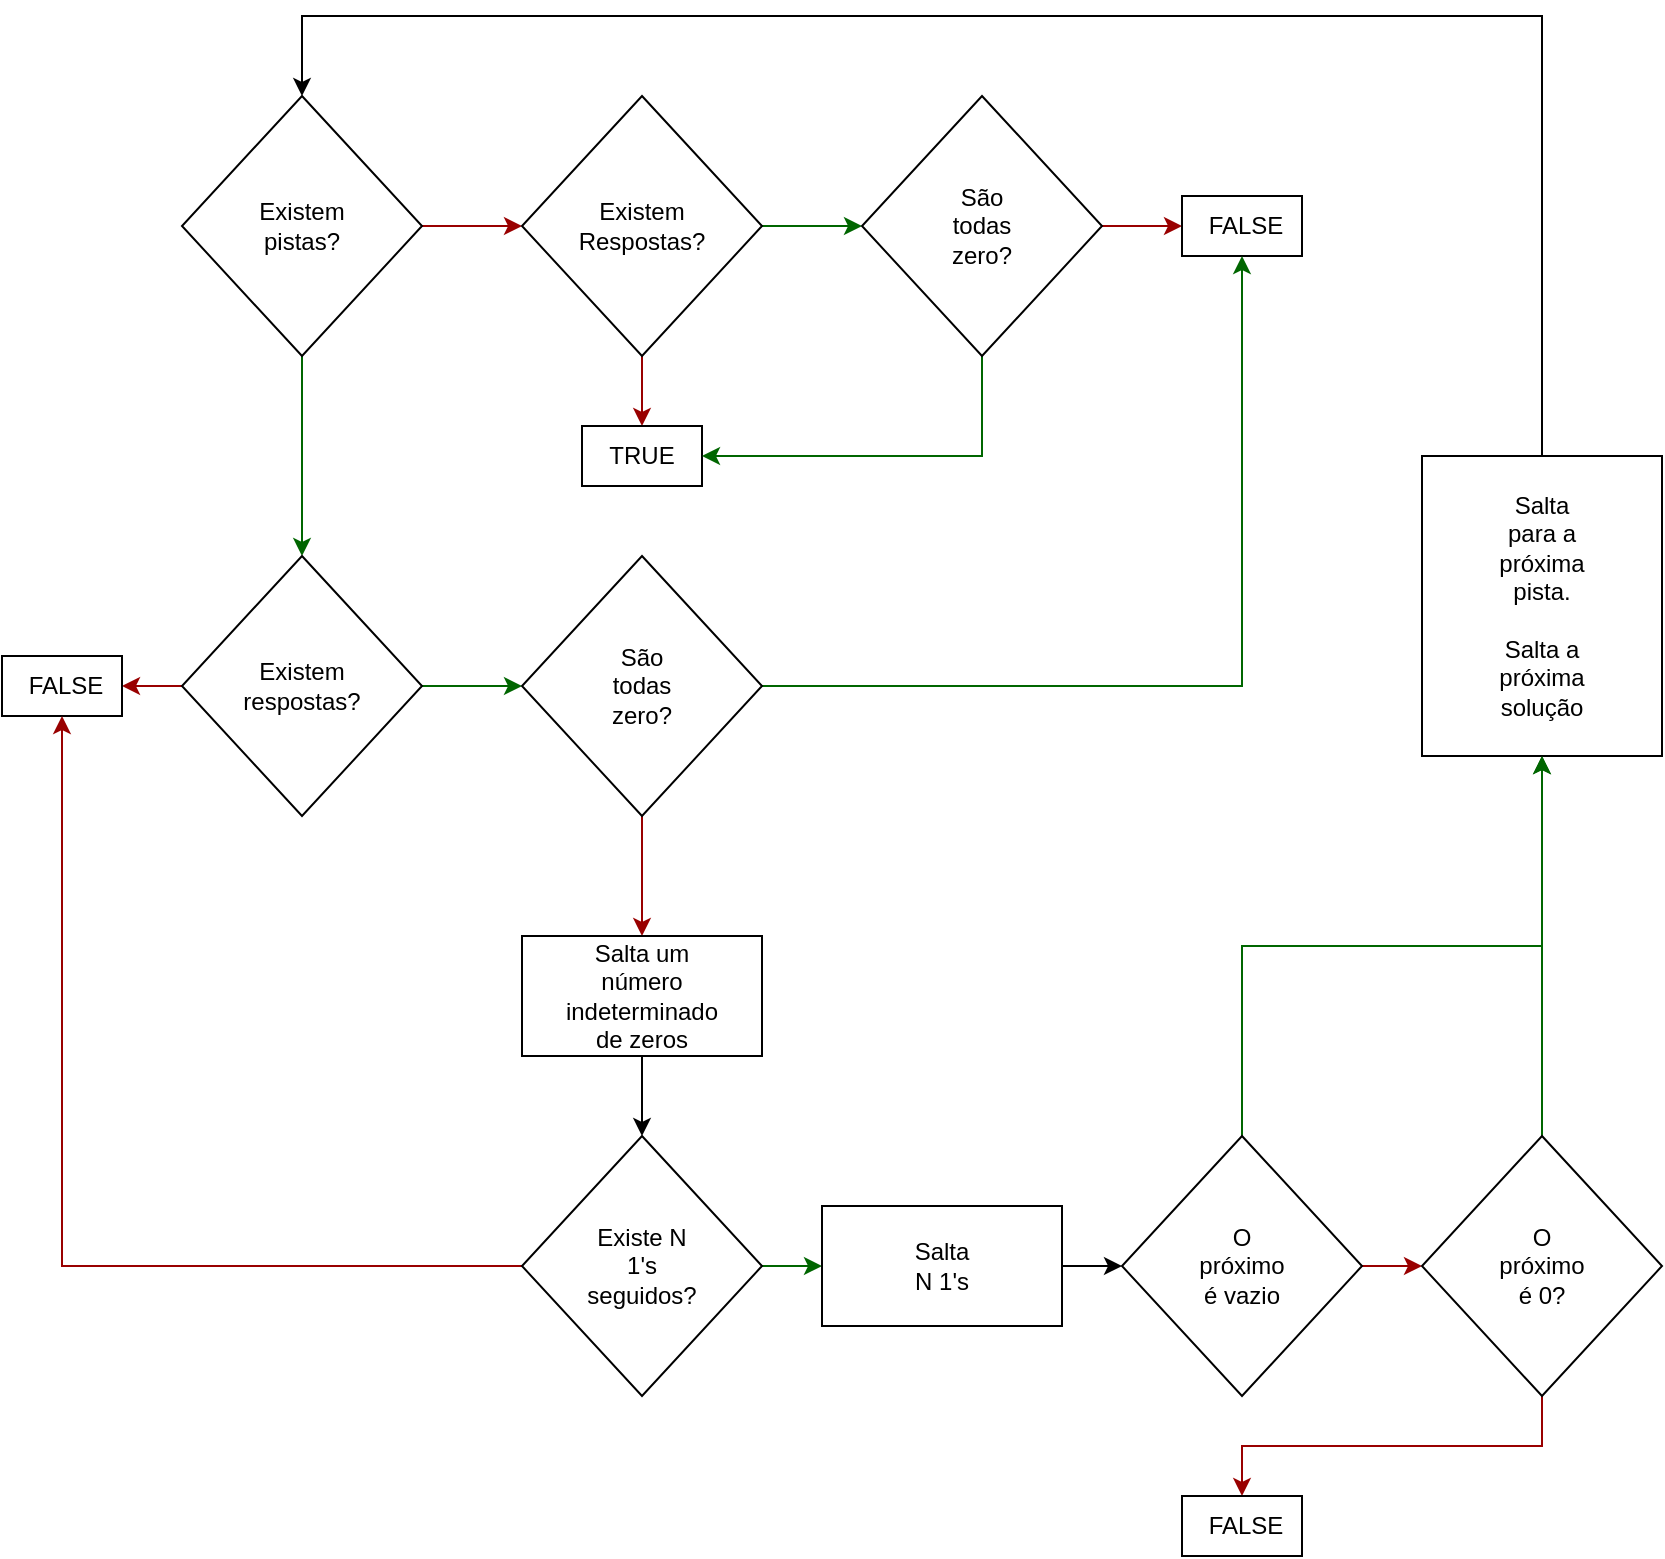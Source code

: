 <mxfile version="12.4.2" type="device" pages="1"><diagram id="DjBI8MRcHd3VPjHaeMRD" name="Page-1"><mxGraphModel dx="1240" dy="734" grid="1" gridSize="10" guides="1" tooltips="1" connect="1" arrows="1" fold="1" page="1" pageScale="1" pageWidth="850" pageHeight="1100" math="0" shadow="0"><root><mxCell id="0"/><mxCell id="1" parent="0"/><mxCell id="_vLdXCtTlKwQhujfzRke-5" style="edgeStyle=orthogonalEdgeStyle;rounded=0;orthogonalLoop=1;jettySize=auto;html=1;exitX=1;exitY=0.5;exitDx=0;exitDy=0;entryX=0;entryY=0.5;entryDx=0;entryDy=0;fillColor=#f8cecc;strokeColor=#990000;" edge="1" parent="1" source="_vLdXCtTlKwQhujfzRke-1" target="_vLdXCtTlKwQhujfzRke-3"><mxGeometry relative="1" as="geometry"/></mxCell><mxCell id="_vLdXCtTlKwQhujfzRke-20" style="edgeStyle=orthogonalEdgeStyle;rounded=0;orthogonalLoop=1;jettySize=auto;html=1;exitX=0.5;exitY=1;exitDx=0;exitDy=0;entryX=0.5;entryY=0;entryDx=0;entryDy=0;strokeColor=#006600;fillColor=#d5e8d4;" edge="1" parent="1" source="_vLdXCtTlKwQhujfzRke-1" target="_vLdXCtTlKwQhujfzRke-18"><mxGeometry relative="1" as="geometry"/></mxCell><mxCell id="_vLdXCtTlKwQhujfzRke-1" value="" style="rhombus;whiteSpace=wrap;html=1;" vertex="1" parent="1"><mxGeometry x="90" y="50" width="120" height="130" as="geometry"/></mxCell><mxCell id="_vLdXCtTlKwQhujfzRke-2" value="Existem pistas?" style="text;html=1;strokeColor=none;fillColor=none;align=center;verticalAlign=middle;whiteSpace=wrap;rounded=0;" vertex="1" parent="1"><mxGeometry x="130" y="105" width="40" height="20" as="geometry"/></mxCell><mxCell id="_vLdXCtTlKwQhujfzRke-8" style="edgeStyle=orthogonalEdgeStyle;rounded=0;orthogonalLoop=1;jettySize=auto;html=1;exitX=0.5;exitY=1;exitDx=0;exitDy=0;entryX=0.5;entryY=0;entryDx=0;entryDy=0;fillColor=#f8cecc;strokeColor=#990000;" edge="1" parent="1" source="_vLdXCtTlKwQhujfzRke-3" target="_vLdXCtTlKwQhujfzRke-6"><mxGeometry relative="1" as="geometry"/></mxCell><mxCell id="_vLdXCtTlKwQhujfzRke-13" style="edgeStyle=orthogonalEdgeStyle;rounded=0;orthogonalLoop=1;jettySize=auto;html=1;exitX=1;exitY=0.5;exitDx=0;exitDy=0;entryX=0;entryY=0.5;entryDx=0;entryDy=0;strokeColor=#006600;fillColor=#d5e8d4;" edge="1" parent="1" source="_vLdXCtTlKwQhujfzRke-3" target="_vLdXCtTlKwQhujfzRke-11"><mxGeometry relative="1" as="geometry"/></mxCell><mxCell id="_vLdXCtTlKwQhujfzRke-3" value="" style="rhombus;whiteSpace=wrap;html=1;" vertex="1" parent="1"><mxGeometry x="260" y="50" width="120" height="130" as="geometry"/></mxCell><mxCell id="_vLdXCtTlKwQhujfzRke-4" value="Existem Respostas?" style="text;html=1;strokeColor=none;fillColor=none;align=center;verticalAlign=middle;whiteSpace=wrap;rounded=0;" vertex="1" parent="1"><mxGeometry x="300" y="105" width="40" height="20" as="geometry"/></mxCell><mxCell id="_vLdXCtTlKwQhujfzRke-6" value="" style="rounded=0;whiteSpace=wrap;html=1;" vertex="1" parent="1"><mxGeometry x="290" y="215" width="60" height="30" as="geometry"/></mxCell><mxCell id="_vLdXCtTlKwQhujfzRke-7" value="TRUE" style="text;html=1;strokeColor=none;fillColor=none;align=center;verticalAlign=middle;whiteSpace=wrap;rounded=0;" vertex="1" parent="1"><mxGeometry x="300" y="220" width="40" height="20" as="geometry"/></mxCell><mxCell id="_vLdXCtTlKwQhujfzRke-14" style="edgeStyle=orthogonalEdgeStyle;rounded=0;orthogonalLoop=1;jettySize=auto;html=1;exitX=0.5;exitY=1;exitDx=0;exitDy=0;entryX=1;entryY=0.5;entryDx=0;entryDy=0;strokeColor=#006600;fillColor=#d5e8d4;" edge="1" parent="1" source="_vLdXCtTlKwQhujfzRke-11" target="_vLdXCtTlKwQhujfzRke-6"><mxGeometry relative="1" as="geometry"/></mxCell><mxCell id="_vLdXCtTlKwQhujfzRke-17" style="edgeStyle=orthogonalEdgeStyle;rounded=0;orthogonalLoop=1;jettySize=auto;html=1;exitX=1;exitY=0.5;exitDx=0;exitDy=0;entryX=0;entryY=0.5;entryDx=0;entryDy=0;strokeColor=#990000;fillColor=#990000;" edge="1" parent="1" source="_vLdXCtTlKwQhujfzRke-11" target="_vLdXCtTlKwQhujfzRke-15"><mxGeometry relative="1" as="geometry"/></mxCell><mxCell id="_vLdXCtTlKwQhujfzRke-11" value="" style="rhombus;whiteSpace=wrap;html=1;" vertex="1" parent="1"><mxGeometry x="430" y="50" width="120" height="130" as="geometry"/></mxCell><mxCell id="_vLdXCtTlKwQhujfzRke-12" value="São todas zero?" style="text;html=1;strokeColor=none;fillColor=none;align=center;verticalAlign=middle;whiteSpace=wrap;rounded=0;" vertex="1" parent="1"><mxGeometry x="470" y="105" width="40" height="20" as="geometry"/></mxCell><mxCell id="_vLdXCtTlKwQhujfzRke-15" value="" style="rounded=0;whiteSpace=wrap;html=1;" vertex="1" parent="1"><mxGeometry x="590" y="100" width="60" height="30" as="geometry"/></mxCell><mxCell id="_vLdXCtTlKwQhujfzRke-16" value="FALSE" style="text;html=1;strokeColor=none;fillColor=none;align=center;verticalAlign=middle;whiteSpace=wrap;rounded=0;" vertex="1" parent="1"><mxGeometry x="602" y="105" width="40" height="20" as="geometry"/></mxCell><mxCell id="_vLdXCtTlKwQhujfzRke-23" style="edgeStyle=orthogonalEdgeStyle;rounded=0;orthogonalLoop=1;jettySize=auto;html=1;exitX=0;exitY=0.5;exitDx=0;exitDy=0;entryX=1;entryY=0.5;entryDx=0;entryDy=0;strokeColor=#990000;fillColor=#990000;" edge="1" parent="1" source="_vLdXCtTlKwQhujfzRke-18" target="_vLdXCtTlKwQhujfzRke-21"><mxGeometry relative="1" as="geometry"/></mxCell><mxCell id="_vLdXCtTlKwQhujfzRke-26" style="edgeStyle=orthogonalEdgeStyle;rounded=0;orthogonalLoop=1;jettySize=auto;html=1;exitX=1;exitY=0.5;exitDx=0;exitDy=0;entryX=0;entryY=0.5;entryDx=0;entryDy=0;strokeColor=#006600;fillColor=#d5e8d4;" edge="1" parent="1" source="_vLdXCtTlKwQhujfzRke-18" target="_vLdXCtTlKwQhujfzRke-24"><mxGeometry relative="1" as="geometry"/></mxCell><mxCell id="_vLdXCtTlKwQhujfzRke-18" value="" style="rhombus;whiteSpace=wrap;html=1;" vertex="1" parent="1"><mxGeometry x="90" y="280" width="120" height="130" as="geometry"/></mxCell><mxCell id="_vLdXCtTlKwQhujfzRke-19" value="Existem respostas?" style="text;html=1;strokeColor=none;fillColor=none;align=center;verticalAlign=middle;whiteSpace=wrap;rounded=0;" vertex="1" parent="1"><mxGeometry x="130" y="335" width="40" height="20" as="geometry"/></mxCell><mxCell id="_vLdXCtTlKwQhujfzRke-21" value="" style="rounded=0;whiteSpace=wrap;html=1;" vertex="1" parent="1"><mxGeometry y="330" width="60" height="30" as="geometry"/></mxCell><mxCell id="_vLdXCtTlKwQhujfzRke-22" value="FALSE" style="text;html=1;strokeColor=none;fillColor=none;align=center;verticalAlign=middle;whiteSpace=wrap;rounded=0;" vertex="1" parent="1"><mxGeometry x="12" y="335" width="40" height="20" as="geometry"/></mxCell><mxCell id="_vLdXCtTlKwQhujfzRke-27" style="edgeStyle=orthogonalEdgeStyle;rounded=0;orthogonalLoop=1;jettySize=auto;html=1;exitX=1;exitY=0.5;exitDx=0;exitDy=0;entryX=0.5;entryY=1;entryDx=0;entryDy=0;strokeColor=#006600;fillColor=#d5e8d4;" edge="1" parent="1" source="_vLdXCtTlKwQhujfzRke-24" target="_vLdXCtTlKwQhujfzRke-15"><mxGeometry relative="1" as="geometry"/></mxCell><mxCell id="_vLdXCtTlKwQhujfzRke-32" style="edgeStyle=orthogonalEdgeStyle;rounded=0;orthogonalLoop=1;jettySize=auto;html=1;exitX=0.5;exitY=1;exitDx=0;exitDy=0;entryX=0.5;entryY=0;entryDx=0;entryDy=0;strokeColor=#990000;fillColor=#990000;" edge="1" parent="1" source="_vLdXCtTlKwQhujfzRke-24" target="_vLdXCtTlKwQhujfzRke-30"><mxGeometry relative="1" as="geometry"/></mxCell><mxCell id="_vLdXCtTlKwQhujfzRke-24" value="" style="rhombus;whiteSpace=wrap;html=1;" vertex="1" parent="1"><mxGeometry x="260" y="280" width="120" height="130" as="geometry"/></mxCell><mxCell id="_vLdXCtTlKwQhujfzRke-25" value="São todas zero?" style="text;html=1;strokeColor=none;fillColor=none;align=center;verticalAlign=middle;whiteSpace=wrap;rounded=0;" vertex="1" parent="1"><mxGeometry x="300" y="335" width="40" height="20" as="geometry"/></mxCell><mxCell id="_vLdXCtTlKwQhujfzRke-38" style="edgeStyle=orthogonalEdgeStyle;rounded=0;orthogonalLoop=1;jettySize=auto;html=1;exitX=0.5;exitY=1;exitDx=0;exitDy=0;entryX=0.5;entryY=0;entryDx=0;entryDy=0;strokeColor=#000000;fillColor=#990000;" edge="1" parent="1" source="_vLdXCtTlKwQhujfzRke-30" target="_vLdXCtTlKwQhujfzRke-35"><mxGeometry relative="1" as="geometry"/></mxCell><mxCell id="_vLdXCtTlKwQhujfzRke-30" value="" style="rounded=0;whiteSpace=wrap;html=1;" vertex="1" parent="1"><mxGeometry x="260" y="470" width="120" height="60" as="geometry"/></mxCell><mxCell id="_vLdXCtTlKwQhujfzRke-31" value="Salta um número indeterminado de zeros" style="text;html=1;strokeColor=none;fillColor=none;align=center;verticalAlign=middle;whiteSpace=wrap;rounded=0;" vertex="1" parent="1"><mxGeometry x="300" y="490" width="40" height="20" as="geometry"/></mxCell><mxCell id="_vLdXCtTlKwQhujfzRke-37" style="edgeStyle=orthogonalEdgeStyle;rounded=0;orthogonalLoop=1;jettySize=auto;html=1;exitX=0;exitY=0.5;exitDx=0;exitDy=0;entryX=0.5;entryY=1;entryDx=0;entryDy=0;strokeColor=#990000;fillColor=#990000;" edge="1" parent="1" source="_vLdXCtTlKwQhujfzRke-35" target="_vLdXCtTlKwQhujfzRke-21"><mxGeometry relative="1" as="geometry"/></mxCell><mxCell id="_vLdXCtTlKwQhujfzRke-43" style="edgeStyle=orthogonalEdgeStyle;rounded=0;orthogonalLoop=1;jettySize=auto;html=1;exitX=1;exitY=0.5;exitDx=0;exitDy=0;entryX=0;entryY=0.5;entryDx=0;entryDy=0;strokeColor=#006600;fillColor=#d5e8d4;" edge="1" parent="1" source="_vLdXCtTlKwQhujfzRke-35" target="_vLdXCtTlKwQhujfzRke-44"><mxGeometry relative="1" as="geometry"/></mxCell><mxCell id="_vLdXCtTlKwQhujfzRke-35" value="" style="rhombus;whiteSpace=wrap;html=1;" vertex="1" parent="1"><mxGeometry x="260" y="570" width="120" height="130" as="geometry"/></mxCell><mxCell id="_vLdXCtTlKwQhujfzRke-36" value="Existe N 1's seguidos?" style="text;html=1;strokeColor=none;fillColor=none;align=center;verticalAlign=middle;whiteSpace=wrap;rounded=0;" vertex="1" parent="1"><mxGeometry x="300" y="625" width="40" height="20" as="geometry"/></mxCell><mxCell id="_vLdXCtTlKwQhujfzRke-49" style="edgeStyle=orthogonalEdgeStyle;rounded=0;orthogonalLoop=1;jettySize=auto;html=1;exitX=0.5;exitY=1;exitDx=0;exitDy=0;entryX=0.5;entryY=0;entryDx=0;entryDy=0;strokeColor=#990000;fillColor=#990000;" edge="1" parent="1" source="_vLdXCtTlKwQhujfzRke-52" target="_vLdXCtTlKwQhujfzRke-47"><mxGeometry relative="1" as="geometry"/></mxCell><mxCell id="_vLdXCtTlKwQhujfzRke-54" style="edgeStyle=orthogonalEdgeStyle;rounded=0;orthogonalLoop=1;jettySize=auto;html=1;exitX=1;exitY=0.5;exitDx=0;exitDy=0;strokeColor=#990000;fillColor=#990000;" edge="1" parent="1" source="_vLdXCtTlKwQhujfzRke-41" target="_vLdXCtTlKwQhujfzRke-52"><mxGeometry relative="1" as="geometry"/></mxCell><mxCell id="_vLdXCtTlKwQhujfzRke-55" style="edgeStyle=orthogonalEdgeStyle;rounded=0;orthogonalLoop=1;jettySize=auto;html=1;exitX=0.5;exitY=0;exitDx=0;exitDy=0;strokeColor=#006600;fillColor=#d5e8d4;" edge="1" parent="1" source="_vLdXCtTlKwQhujfzRke-41" target="_vLdXCtTlKwQhujfzRke-50"><mxGeometry relative="1" as="geometry"/></mxCell><mxCell id="_vLdXCtTlKwQhujfzRke-41" value="" style="rhombus;whiteSpace=wrap;html=1;" vertex="1" parent="1"><mxGeometry x="560" y="570" width="120" height="130" as="geometry"/></mxCell><mxCell id="_vLdXCtTlKwQhujfzRke-42" value="O próximo é vazio" style="text;html=1;strokeColor=none;fillColor=none;align=center;verticalAlign=middle;whiteSpace=wrap;rounded=0;" vertex="1" parent="1"><mxGeometry x="600" y="625" width="40" height="20" as="geometry"/></mxCell><mxCell id="_vLdXCtTlKwQhujfzRke-46" style="edgeStyle=orthogonalEdgeStyle;rounded=0;orthogonalLoop=1;jettySize=auto;html=1;exitX=1;exitY=0.5;exitDx=0;exitDy=0;entryX=0;entryY=0.5;entryDx=0;entryDy=0;strokeColor=#000000;fillColor=#990000;" edge="1" parent="1" source="_vLdXCtTlKwQhujfzRke-44" target="_vLdXCtTlKwQhujfzRke-41"><mxGeometry relative="1" as="geometry"/></mxCell><mxCell id="_vLdXCtTlKwQhujfzRke-44" value="" style="rounded=0;whiteSpace=wrap;html=1;" vertex="1" parent="1"><mxGeometry x="410" y="605" width="120" height="60" as="geometry"/></mxCell><mxCell id="_vLdXCtTlKwQhujfzRke-45" value="Salta N 1's" style="text;html=1;strokeColor=none;fillColor=none;align=center;verticalAlign=middle;whiteSpace=wrap;rounded=0;" vertex="1" parent="1"><mxGeometry x="450" y="625" width="40" height="20" as="geometry"/></mxCell><mxCell id="_vLdXCtTlKwQhujfzRke-47" value="" style="rounded=0;whiteSpace=wrap;html=1;" vertex="1" parent="1"><mxGeometry x="590" y="750" width="60" height="30" as="geometry"/></mxCell><mxCell id="_vLdXCtTlKwQhujfzRke-48" value="FALSE" style="text;html=1;strokeColor=none;fillColor=none;align=center;verticalAlign=middle;whiteSpace=wrap;rounded=0;" vertex="1" parent="1"><mxGeometry x="602" y="755" width="40" height="20" as="geometry"/></mxCell><mxCell id="_vLdXCtTlKwQhujfzRke-57" style="edgeStyle=orthogonalEdgeStyle;rounded=0;orthogonalLoop=1;jettySize=auto;html=1;exitX=0.5;exitY=0;exitDx=0;exitDy=0;entryX=0.5;entryY=0;entryDx=0;entryDy=0;strokeColor=#000000;fillColor=#990000;" edge="1" parent="1" source="_vLdXCtTlKwQhujfzRke-50" target="_vLdXCtTlKwQhujfzRke-1"><mxGeometry relative="1" as="geometry"><Array as="points"><mxPoint x="770" y="10"/><mxPoint x="150" y="10"/></Array></mxGeometry></mxCell><mxCell id="_vLdXCtTlKwQhujfzRke-50" value="" style="rounded=0;whiteSpace=wrap;html=1;" vertex="1" parent="1"><mxGeometry x="710" y="230" width="120" height="150" as="geometry"/></mxCell><mxCell id="_vLdXCtTlKwQhujfzRke-51" value="Salta para a próxima pista.&lt;br&gt;&lt;br&gt;Salta a próxima solução" style="text;html=1;strokeColor=none;fillColor=none;align=center;verticalAlign=middle;whiteSpace=wrap;rounded=0;" vertex="1" parent="1"><mxGeometry x="750" y="295" width="40" height="20" as="geometry"/></mxCell><mxCell id="_vLdXCtTlKwQhujfzRke-56" style="edgeStyle=orthogonalEdgeStyle;rounded=0;orthogonalLoop=1;jettySize=auto;html=1;exitX=0.5;exitY=0;exitDx=0;exitDy=0;strokeColor=#006600;fillColor=#d5e8d4;" edge="1" parent="1" source="_vLdXCtTlKwQhujfzRke-52" target="_vLdXCtTlKwQhujfzRke-50"><mxGeometry relative="1" as="geometry"/></mxCell><mxCell id="_vLdXCtTlKwQhujfzRke-52" value="" style="rhombus;whiteSpace=wrap;html=1;" vertex="1" parent="1"><mxGeometry x="710" y="570" width="120" height="130" as="geometry"/></mxCell><mxCell id="_vLdXCtTlKwQhujfzRke-53" value="O próximo é 0?" style="text;html=1;strokeColor=none;fillColor=none;align=center;verticalAlign=middle;whiteSpace=wrap;rounded=0;" vertex="1" parent="1"><mxGeometry x="750" y="625" width="40" height="20" as="geometry"/></mxCell></root></mxGraphModel></diagram></mxfile>